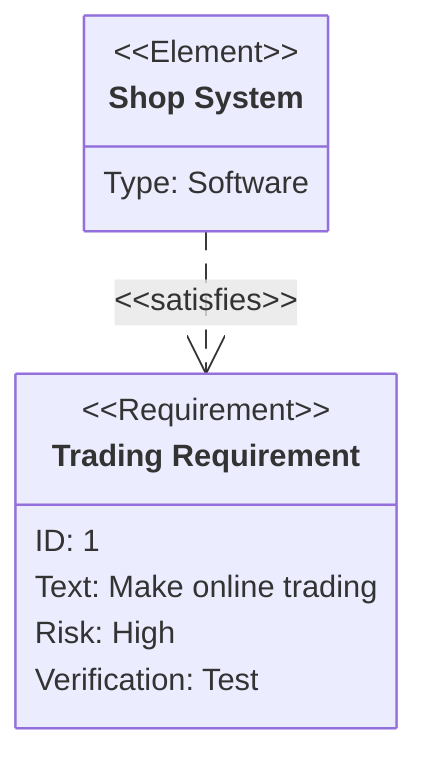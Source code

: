 requirementDiagram

    requirement Trading Requirement {
        id: 1
        text: Make online trading
        risk: high
        verifymethod: test
    }

    element Shop System {
        type: Software
    }

    Shop System - satisfies -> Trading Requirement